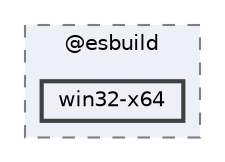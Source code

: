 digraph "node_modules/@esbuild/win32-x64"
{
 // LATEX_PDF_SIZE
  bgcolor="transparent";
  edge [fontname=Helvetica,fontsize=10,labelfontname=Helvetica,labelfontsize=10];
  node [fontname=Helvetica,fontsize=10,shape=box,height=0.2,width=0.4];
  compound=true
  subgraph clusterdir_ba7904f7cbca2ea68d72434b81d73856 {
    graph [ bgcolor="#edf0f7", pencolor="grey50", label="@esbuild", fontname=Helvetica,fontsize=10 style="filled,dashed", URL="dir_ba7904f7cbca2ea68d72434b81d73856.html",tooltip=""]
  dir_c152e73251139800bbb8726092e6c4f7 [label="win32-x64", fillcolor="#edf0f7", color="grey25", style="filled,bold", URL="dir_c152e73251139800bbb8726092e6c4f7.html",tooltip=""];
  }
}
